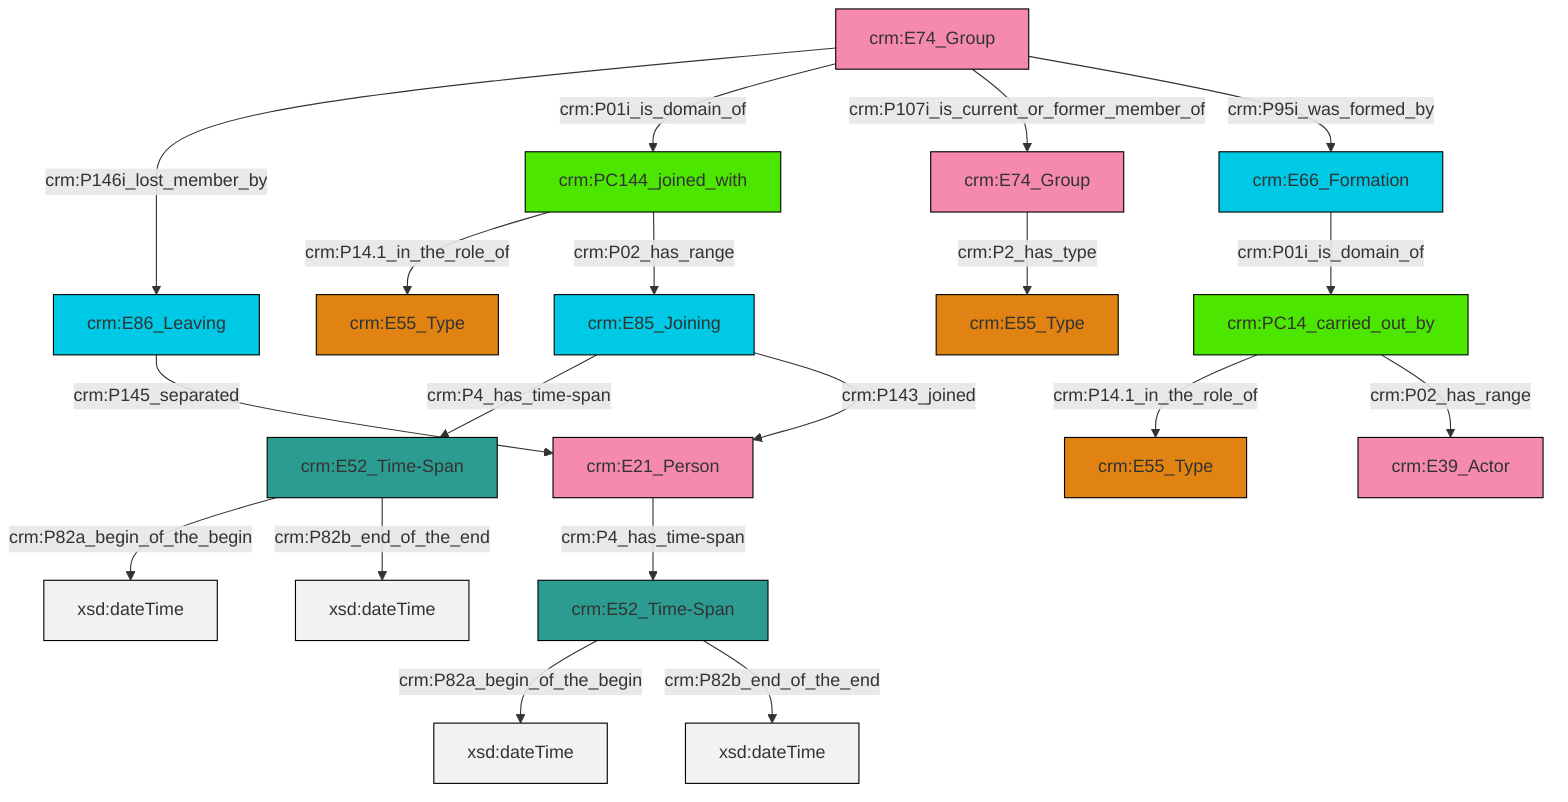 graph TD
classDef Literal fill:#f2f2f2,stroke:#000000;
classDef CRM_Entity fill:#FFFFFF,stroke:#000000;
classDef Temporal_Entity fill:#00C9E6, stroke:#000000;
classDef Type fill:#E18312, stroke:#000000;
classDef Time-Span fill:#2C9C91, stroke:#000000;
classDef Appellation fill:#FFEB7F, stroke:#000000;
classDef Place fill:#008836, stroke:#000000;
classDef Persistent_Item fill:#B266B2, stroke:#000000;
classDef Conceptual_Object fill:#FFD700, stroke:#000000;
classDef Physical_Thing fill:#D2B48C, stroke:#000000;
classDef Actor fill:#f58aad, stroke:#000000;
classDef PC_Classes fill:#4ce600, stroke:#000000;
classDef Multi fill:#cccccc,stroke:#000000;

0["crm:E52_Time-Span"]:::Time-Span -->|crm:P82a_begin_of_the_begin| 1[xsd:dateTime]:::Literal
2["crm:PC144_joined_with"]:::PC_Classes -->|crm:P14.1_in_the_role_of| 3["crm:E55_Type"]:::Type
2["crm:PC144_joined_with"]:::PC_Classes -->|crm:P02_has_range| 11["crm:E85_Joining"]:::Temporal_Entity
5["crm:PC14_carried_out_by"]:::PC_Classes -->|crm:P14.1_in_the_role_of| 12["crm:E55_Type"]:::Type
13["crm:E52_Time-Span"]:::Time-Span -->|crm:P82a_begin_of_the_begin| 14[xsd:dateTime]:::Literal
13["crm:E52_Time-Span"]:::Time-Span -->|crm:P82b_end_of_the_end| 15[xsd:dateTime]:::Literal
20["crm:E74_Group"]:::Actor -->|crm:P2_has_type| 8["crm:E55_Type"]:::Type
18["crm:E86_Leaving"]:::Temporal_Entity -->|crm:P145_separated| 21["crm:E21_Person"]:::Actor
21["crm:E21_Person"]:::Actor -->|crm:P4_has_time-span| 13["crm:E52_Time-Span"]:::Time-Span
11["crm:E85_Joining"]:::Temporal_Entity -->|crm:P4_has_time-span| 0["crm:E52_Time-Span"]:::Time-Span
25["crm:E66_Formation"]:::Temporal_Entity -->|crm:P01i_is_domain_of| 5["crm:PC14_carried_out_by"]:::PC_Classes
16["crm:E74_Group"]:::Actor -->|crm:P146i_lost_member_by| 18["crm:E86_Leaving"]:::Temporal_Entity
11["crm:E85_Joining"]:::Temporal_Entity -->|crm:P143_joined| 21["crm:E21_Person"]:::Actor
0["crm:E52_Time-Span"]:::Time-Span -->|crm:P82b_end_of_the_end| 26[xsd:dateTime]:::Literal
5["crm:PC14_carried_out_by"]:::PC_Classes -->|crm:P02_has_range| 27["crm:E39_Actor"]:::Actor
16["crm:E74_Group"]:::Actor -->|crm:P01i_is_domain_of| 2["crm:PC144_joined_with"]:::PC_Classes
16["crm:E74_Group"]:::Actor -->|crm:P107i_is_current_or_former_member_of| 20["crm:E74_Group"]:::Actor
16["crm:E74_Group"]:::Actor -->|crm:P95i_was_formed_by| 25["crm:E66_Formation"]:::Temporal_Entity